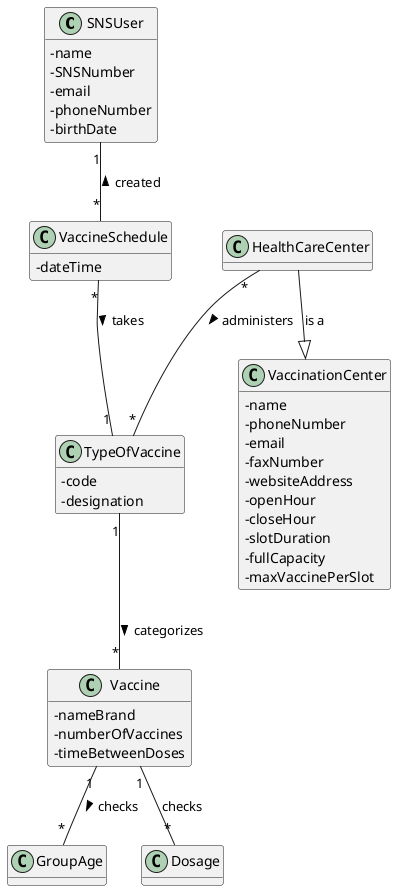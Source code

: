 @startuml
hide methods
skinparam classAttributeIconSize 0


class SNSUser {
  -name
  -SNSNumber
  -email
  -phoneNumber
  -birthDate
}

class VaccineSchedule{
 -dateTime
}

class TypeOfVaccine{
 -code
 -designation
}

class Vaccine{
 -nameBrand
 -numberOfVaccines
 -timeBetweenDoses
}

class VaccinationCenter {
  -name
  -phoneNumber
  -email
  -faxNumber
  -websiteAddress
  -openHour
  -closeHour
  -slotDuration
  -fullCapacity
  -maxVaccinePerSlot
}

class HealthCareCenter{
}

Vaccine "1" -- "*" GroupAge : checks >
Vaccine "1" -- "*" Dosage : checks
SNSUser "1" -- "*" VaccineSchedule : created <
VaccineSchedule "*" -- "1" TypeOfVaccine : takes >
TypeOfVaccine "1" -- "*" Vaccine : categorizes >
HealthCareCenter "*" -- "*" TypeOfVaccine : administers >
HealthCareCenter  --|>  VaccinationCenter : is a




@enduml